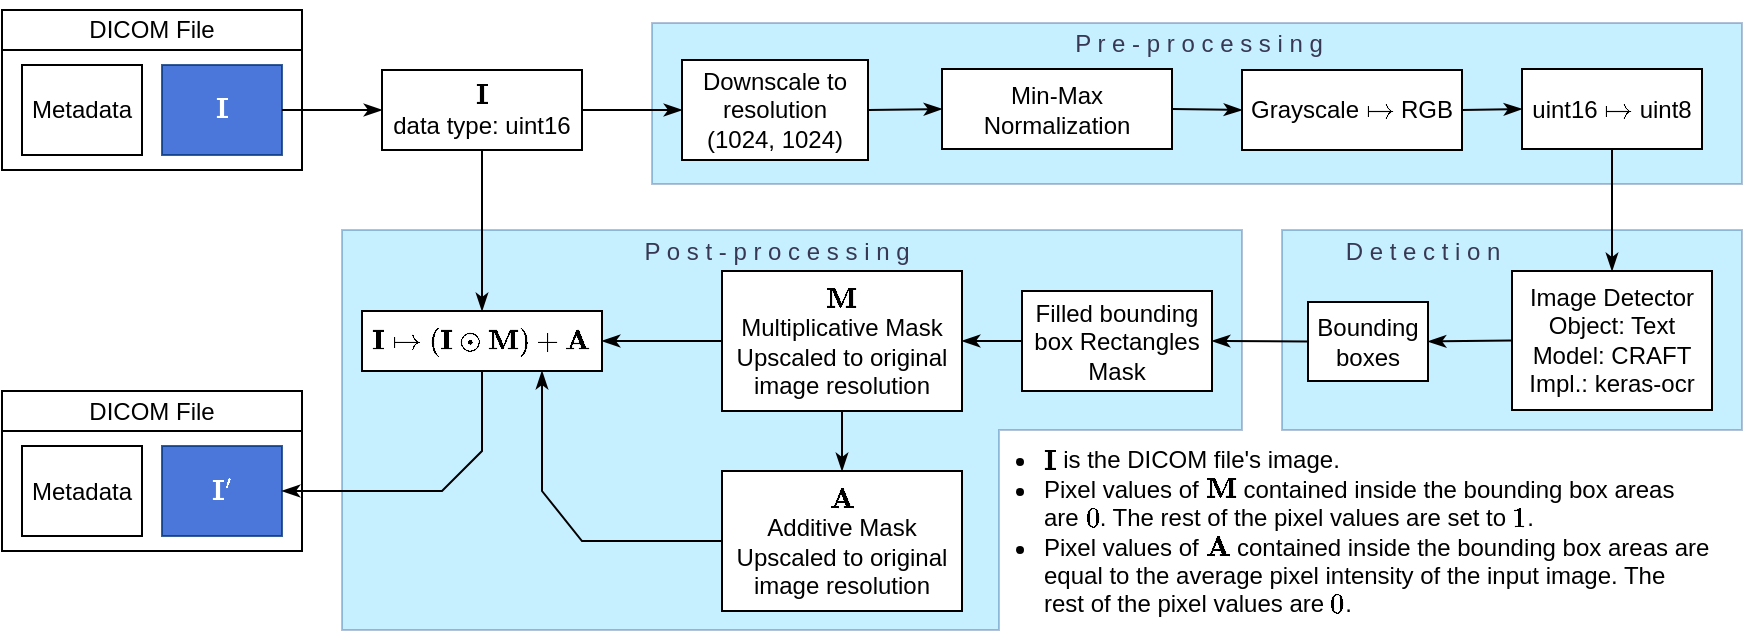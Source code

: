 <mxfile version="24.2.5" type="device">
  <diagram name="Page-1" id="B53pz77gPAQq5iHdCauW">
    <mxGraphModel dx="840" dy="517" grid="1" gridSize="10" guides="1" tooltips="1" connect="1" arrows="1" fold="1" page="1" pageScale="1" pageWidth="850" pageHeight="1100" math="1" shadow="0">
      <root>
        <mxCell id="0" />
        <mxCell id="1" parent="0" />
        <mxCell id="b8A7cw41Oro_w2s3UyP6-11" value="" style="verticalLabelPosition=bottom;verticalAlign=top;html=1;shape=mxgraph.basic.polygon;polyCoords=[[0,0.45],[0,0],[1,0],[1,0.5],[0.73,0.5],[0.73,1],[0.38,1],[0,1]];polyline=0;fillColor=#42CBFD;strokeColor=#06367D;gradientColor=none;opacity=30;" parent="1" vertex="1">
          <mxGeometry x="180" y="400" width="450" height="200" as="geometry" />
        </mxCell>
        <mxCell id="b8A7cw41Oro_w2s3UyP6-9" value="" style="rounded=0;whiteSpace=wrap;html=1;fillColor=#42CBFD;strokeColor=#06367D;opacity=30;" parent="1" vertex="1">
          <mxGeometry x="650" y="400" width="230" height="100" as="geometry" />
        </mxCell>
        <mxCell id="gjRXffhreTVsCTYlbyoW-31" value="" style="rounded=0;whiteSpace=wrap;html=1;fillColor=#42CBFD;strokeColor=#06367D;opacity=30;" parent="1" vertex="1">
          <mxGeometry x="335" y="296.5" width="545" height="80.5" as="geometry" />
        </mxCell>
        <mxCell id="gjRXffhreTVsCTYlbyoW-2" value="" style="rounded=0;whiteSpace=wrap;html=1;" parent="1" vertex="1">
          <mxGeometry x="10" y="290" width="150" height="80" as="geometry" />
        </mxCell>
        <mxCell id="gjRXffhreTVsCTYlbyoW-3" value="\( \mathbf{I} \)" style="rounded=0;whiteSpace=wrap;html=1;fillColor=#1F55D1;fontColor=#ffffff;strokeColor=#06367D;opacity=80;" parent="1" vertex="1">
          <mxGeometry x="90" y="317.5" width="60" height="45" as="geometry" />
        </mxCell>
        <mxCell id="gjRXffhreTVsCTYlbyoW-4" value="Metadata" style="rounded=0;whiteSpace=wrap;html=1;" parent="1" vertex="1">
          <mxGeometry x="20" y="317.5" width="60" height="45" as="geometry" />
        </mxCell>
        <mxCell id="gjRXffhreTVsCTYlbyoW-5" value="" style="endArrow=classicThin;html=1;rounded=0;exitX=1;exitY=0.5;exitDx=0;exitDy=0;endFill=1;entryX=0;entryY=0.5;entryDx=0;entryDy=0;" parent="1" source="gjRXffhreTVsCTYlbyoW-3" target="gjRXffhreTVsCTYlbyoW-7" edge="1">
          <mxGeometry width="50" height="50" relative="1" as="geometry">
            <mxPoint x="200" y="360" as="sourcePoint" />
            <mxPoint x="250" y="340" as="targetPoint" />
          </mxGeometry>
        </mxCell>
        <mxCell id="gjRXffhreTVsCTYlbyoW-6" value="DICOM File" style="text;html=1;strokeColor=none;fillColor=none;align=center;verticalAlign=middle;whiteSpace=wrap;rounded=0;" parent="1" vertex="1">
          <mxGeometry x="50" y="285" width="70" height="30" as="geometry" />
        </mxCell>
        <mxCell id="gjRXffhreTVsCTYlbyoW-7" value="\( \mathbf{I} \)&lt;br&gt;data type: uint16" style="rounded=0;whiteSpace=wrap;html=1;" parent="1" vertex="1">
          <mxGeometry x="200" y="320" width="100" height="40" as="geometry" />
        </mxCell>
        <mxCell id="gjRXffhreTVsCTYlbyoW-12" value="" style="endArrow=classicThin;html=1;rounded=0;exitX=1;exitY=0.5;exitDx=0;exitDy=0;endFill=1;entryX=0;entryY=0.5;entryDx=0;entryDy=0;" parent="1" source="gjRXffhreTVsCTYlbyoW-7" target="F3upc_59F93xKlea9PuA-1" edge="1">
          <mxGeometry width="50" height="50" relative="1" as="geometry">
            <mxPoint x="320" y="340" as="sourcePoint" />
            <mxPoint x="360" y="340" as="targetPoint" />
          </mxGeometry>
        </mxCell>
        <mxCell id="gjRXffhreTVsCTYlbyoW-13" value="Min-Max Normalization" style="rounded=0;whiteSpace=wrap;html=1;" parent="1" vertex="1">
          <mxGeometry x="480" y="319.5" width="115" height="40" as="geometry" />
        </mxCell>
        <mxCell id="gjRXffhreTVsCTYlbyoW-17" value="" style="endArrow=classicThin;html=1;rounded=0;exitX=1;exitY=0.5;exitDx=0;exitDy=0;endFill=1;entryX=0;entryY=0.5;entryDx=0;entryDy=0;" parent="1" source="F3upc_59F93xKlea9PuA-2" target="gjRXffhreTVsCTYlbyoW-18" edge="1">
          <mxGeometry width="50" height="50" relative="1" as="geometry">
            <mxPoint x="625" y="339.3" as="sourcePoint" />
            <mxPoint x="695" y="339.5" as="targetPoint" />
          </mxGeometry>
        </mxCell>
        <mxCell id="gjRXffhreTVsCTYlbyoW-18" value="uint16 \( \mapsto \) uint8" style="rounded=0;whiteSpace=wrap;html=1;" parent="1" vertex="1">
          <mxGeometry x="770" y="319.5" width="90" height="40" as="geometry" />
        </mxCell>
        <mxCell id="gjRXffhreTVsCTYlbyoW-19" value="Image Detector&lt;br&gt;Object: Text&lt;br&gt;Model: CRAFT&lt;br&gt;Impl.: keras-ocr" style="rounded=0;whiteSpace=wrap;html=1;" parent="1" vertex="1">
          <mxGeometry x="765" y="420.5" width="100" height="69.5" as="geometry" />
        </mxCell>
        <mxCell id="gjRXffhreTVsCTYlbyoW-21" value="Bounding boxes" style="rounded=0;whiteSpace=wrap;html=1;" parent="1" vertex="1">
          <mxGeometry x="663" y="436" width="60" height="39.5" as="geometry" />
        </mxCell>
        <mxCell id="gjRXffhreTVsCTYlbyoW-24" value="" style="endArrow=classicThin;html=1;rounded=0;exitX=0.5;exitY=1;exitDx=0;exitDy=0;endFill=1;entryX=0.5;entryY=0;entryDx=0;entryDy=0;" parent="1" source="gjRXffhreTVsCTYlbyoW-7" target="gjRXffhreTVsCTYlbyoW-25" edge="1">
          <mxGeometry width="50" height="50" relative="1" as="geometry">
            <mxPoint x="300" y="410" as="sourcePoint" />
            <mxPoint x="250" y="420" as="targetPoint" />
          </mxGeometry>
        </mxCell>
        <mxCell id="gjRXffhreTVsCTYlbyoW-25" value="\( \mathbf{I}&amp;nbsp;\mapsto (\mathbf{I}&amp;nbsp;\odot \mathbf{M}) + \mathbf{A}&lt;br&gt;&amp;nbsp; \)" style="rounded=0;whiteSpace=wrap;html=1;" parent="1" vertex="1">
          <mxGeometry x="190" y="440.5" width="120" height="30" as="geometry" />
        </mxCell>
        <mxCell id="gjRXffhreTVsCTYlbyoW-32" value="&lt;font color=&quot;#383852&quot;&gt;P r e - p r o c e s s i n g&lt;/font&gt;" style="text;html=1;align=center;verticalAlign=middle;resizable=0;points=[];autosize=1;strokeColor=none;fillColor=none;fontColor=#828282;" parent="1" vertex="1">
          <mxGeometry x="532.5" y="291.5" width="150" height="30" as="geometry" />
        </mxCell>
        <mxCell id="gjRXffhreTVsCTYlbyoW-33" value="" style="endArrow=none;html=1;rounded=0;entryX=1;entryY=0.25;entryDx=0;entryDy=0;exitX=0;exitY=0.25;exitDx=0;exitDy=0;" parent="1" source="gjRXffhreTVsCTYlbyoW-2" target="gjRXffhreTVsCTYlbyoW-2" edge="1">
          <mxGeometry width="50" height="50" relative="1" as="geometry">
            <mxPoint x="90" y="270" as="sourcePoint" />
            <mxPoint x="140" y="220" as="targetPoint" />
          </mxGeometry>
        </mxCell>
        <mxCell id="gjRXffhreTVsCTYlbyoW-34" value="" style="rounded=0;whiteSpace=wrap;html=1;" parent="1" vertex="1">
          <mxGeometry x="10" y="480.5" width="150" height="80" as="geometry" />
        </mxCell>
        <mxCell id="gjRXffhreTVsCTYlbyoW-35" value="\(&amp;nbsp;\mathbf{I}&#39; \)" style="rounded=0;whiteSpace=wrap;html=1;fillColor=#1F55D1;fontColor=#ffffff;strokeColor=#06367D;opacity=80;" parent="1" vertex="1">
          <mxGeometry x="90" y="508" width="60" height="45" as="geometry" />
        </mxCell>
        <mxCell id="gjRXffhreTVsCTYlbyoW-36" value="Metadata" style="rounded=0;whiteSpace=wrap;html=1;" parent="1" vertex="1">
          <mxGeometry x="20" y="508" width="60" height="45" as="geometry" />
        </mxCell>
        <mxCell id="gjRXffhreTVsCTYlbyoW-37" value="DICOM File" style="text;html=1;strokeColor=none;fillColor=none;align=center;verticalAlign=middle;whiteSpace=wrap;rounded=0;" parent="1" vertex="1">
          <mxGeometry x="50" y="475.5" width="70" height="30" as="geometry" />
        </mxCell>
        <mxCell id="gjRXffhreTVsCTYlbyoW-38" value="" style="endArrow=none;html=1;rounded=0;entryX=1;entryY=0.25;entryDx=0;entryDy=0;exitX=0;exitY=0.25;exitDx=0;exitDy=0;" parent="1" source="gjRXffhreTVsCTYlbyoW-34" target="gjRXffhreTVsCTYlbyoW-34" edge="1">
          <mxGeometry width="50" height="50" relative="1" as="geometry">
            <mxPoint x="90" y="460.5" as="sourcePoint" />
            <mxPoint x="140" y="410.5" as="targetPoint" />
          </mxGeometry>
        </mxCell>
        <mxCell id="gjRXffhreTVsCTYlbyoW-26" value="" style="endArrow=classicThin;html=1;rounded=0;exitX=0.5;exitY=1;exitDx=0;exitDy=0;endFill=1;" parent="1" source="gjRXffhreTVsCTYlbyoW-25" edge="1">
          <mxGeometry width="50" height="50" relative="1" as="geometry">
            <mxPoint x="249.58" y="480.5" as="sourcePoint" />
            <mxPoint x="150" y="530.5" as="targetPoint" />
            <Array as="points">
              <mxPoint x="250" y="510.5" />
              <mxPoint x="230" y="530.5" />
            </Array>
          </mxGeometry>
        </mxCell>
        <mxCell id="F3upc_59F93xKlea9PuA-1" value="Downscale to resolution&lt;br&gt;(1024, 1024)" style="rounded=0;whiteSpace=wrap;html=1;" parent="1" vertex="1">
          <mxGeometry x="350" y="315" width="93" height="50" as="geometry" />
        </mxCell>
        <mxCell id="F3upc_59F93xKlea9PuA-2" value="Grayscale \( \mapsto \)&amp;nbsp;RGB" style="rounded=0;whiteSpace=wrap;html=1;" parent="1" vertex="1">
          <mxGeometry x="630" y="320" width="110" height="40" as="geometry" />
        </mxCell>
        <mxCell id="F3upc_59F93xKlea9PuA-3" value="" style="endArrow=classicThin;html=1;rounded=0;exitX=1;exitY=0.5;exitDx=0;exitDy=0;endFill=1;entryX=0;entryY=0.5;entryDx=0;entryDy=0;" parent="1" source="gjRXffhreTVsCTYlbyoW-13" target="F3upc_59F93xKlea9PuA-2" edge="1">
          <mxGeometry width="50" height="50" relative="1" as="geometry">
            <mxPoint x="610" y="390" as="sourcePoint" />
            <mxPoint x="650" y="390" as="targetPoint" />
          </mxGeometry>
        </mxCell>
        <mxCell id="F3upc_59F93xKlea9PuA-4" value="" style="endArrow=classicThin;html=1;rounded=0;exitX=1;exitY=0.5;exitDx=0;exitDy=0;endFill=1;entryX=0;entryY=0.5;entryDx=0;entryDy=0;" parent="1" source="F3upc_59F93xKlea9PuA-1" target="gjRXffhreTVsCTYlbyoW-13" edge="1">
          <mxGeometry width="50" height="50" relative="1" as="geometry">
            <mxPoint x="465" y="400" as="sourcePoint" />
            <mxPoint x="500" y="400" as="targetPoint" />
          </mxGeometry>
        </mxCell>
        <mxCell id="F3upc_59F93xKlea9PuA-6" value="Filled bounding box Rectangles Mask" style="rounded=0;whiteSpace=wrap;html=1;" parent="1" vertex="1">
          <mxGeometry x="520" y="430.5" width="95" height="50" as="geometry" />
        </mxCell>
        <mxCell id="F3upc_59F93xKlea9PuA-7" value="\( \mathbf{M} \)&lt;br&gt;Multiplicative Mask&lt;br&gt;Upscaled to original image resolution" style="rounded=0;whiteSpace=wrap;html=1;" parent="1" vertex="1">
          <mxGeometry x="370" y="420.5" width="120" height="70" as="geometry" />
        </mxCell>
        <mxCell id="F3upc_59F93xKlea9PuA-9" value="" style="endArrow=classicThin;html=1;rounded=0;exitX=0.5;exitY=1;exitDx=0;exitDy=0;endFill=1;entryX=0.5;entryY=0;entryDx=0;entryDy=0;" parent="1" source="gjRXffhreTVsCTYlbyoW-18" target="gjRXffhreTVsCTYlbyoW-19" edge="1">
          <mxGeometry width="50" height="50" relative="1" as="geometry">
            <mxPoint x="720.0" y="407.42" as="sourcePoint" />
            <mxPoint x="670" y="472.58" as="targetPoint" />
          </mxGeometry>
        </mxCell>
        <mxCell id="F3upc_59F93xKlea9PuA-10" value="" style="endArrow=classicThin;html=1;rounded=0;exitX=0;exitY=0.5;exitDx=0;exitDy=0;endFill=1;entryX=1;entryY=0.5;entryDx=0;entryDy=0;" parent="1" source="gjRXffhreTVsCTYlbyoW-19" target="gjRXffhreTVsCTYlbyoW-21" edge="1">
          <mxGeometry width="50" height="50" relative="1" as="geometry">
            <mxPoint x="740" y="535.16" as="sourcePoint" />
            <mxPoint x="770" y="535.16" as="targetPoint" />
          </mxGeometry>
        </mxCell>
        <mxCell id="F3upc_59F93xKlea9PuA-11" value="" style="endArrow=classicThin;html=1;rounded=0;exitX=0;exitY=0.5;exitDx=0;exitDy=0;endFill=1;entryX=1;entryY=0.5;entryDx=0;entryDy=0;" parent="1" source="gjRXffhreTVsCTYlbyoW-21" target="F3upc_59F93xKlea9PuA-6" edge="1">
          <mxGeometry width="50" height="50" relative="1" as="geometry">
            <mxPoint x="592" y="505.5" as="sourcePoint" />
            <mxPoint x="547" y="505.5" as="targetPoint" />
          </mxGeometry>
        </mxCell>
        <mxCell id="F3upc_59F93xKlea9PuA-12" value="" style="endArrow=classicThin;html=1;rounded=0;exitX=0;exitY=0.5;exitDx=0;exitDy=0;endFill=1;entryX=1;entryY=0.5;entryDx=0;entryDy=0;" parent="1" source="F3upc_59F93xKlea9PuA-6" target="F3upc_59F93xKlea9PuA-7" edge="1">
          <mxGeometry width="50" height="50" relative="1" as="geometry">
            <mxPoint x="509.5" y="510.5" as="sourcePoint" />
            <mxPoint x="490" y="455.5" as="targetPoint" />
          </mxGeometry>
        </mxCell>
        <mxCell id="F3upc_59F93xKlea9PuA-13" value="" style="endArrow=classicThin;html=1;rounded=0;exitX=0;exitY=0.5;exitDx=0;exitDy=0;endFill=1;entryX=1;entryY=0.5;entryDx=0;entryDy=0;" parent="1" source="F3upc_59F93xKlea9PuA-7" target="gjRXffhreTVsCTYlbyoW-25" edge="1">
          <mxGeometry width="50" height="50" relative="1" as="geometry">
            <mxPoint x="389" y="505.5" as="sourcePoint" />
            <mxPoint x="350" y="505.5" as="targetPoint" />
          </mxGeometry>
        </mxCell>
        <mxCell id="b8A7cw41Oro_w2s3UyP6-1" value="\( \mathbf{A} \)&lt;br&gt;Additive Mask&lt;br&gt;Upscaled to original image resolution" style="rounded=0;whiteSpace=wrap;html=1;" parent="1" vertex="1">
          <mxGeometry x="370" y="520.5" width="120" height="70" as="geometry" />
        </mxCell>
        <mxCell id="b8A7cw41Oro_w2s3UyP6-2" value="" style="endArrow=classicThin;html=1;rounded=0;exitX=0.5;exitY=1;exitDx=0;exitDy=0;endFill=1;entryX=0.5;entryY=0;entryDx=0;entryDy=0;" parent="1" source="F3upc_59F93xKlea9PuA-7" target="b8A7cw41Oro_w2s3UyP6-1" edge="1">
          <mxGeometry width="50" height="50" relative="1" as="geometry">
            <mxPoint x="570" y="580.5" as="sourcePoint" />
            <mxPoint x="515" y="580.5" as="targetPoint" />
          </mxGeometry>
        </mxCell>
        <mxCell id="b8A7cw41Oro_w2s3UyP6-3" value="" style="endArrow=classicThin;html=1;rounded=0;exitX=0;exitY=0.5;exitDx=0;exitDy=0;endFill=1;entryX=0.75;entryY=1;entryDx=0;entryDy=0;" parent="1" source="b8A7cw41Oro_w2s3UyP6-1" target="gjRXffhreTVsCTYlbyoW-25" edge="1">
          <mxGeometry width="50" height="50" relative="1" as="geometry">
            <mxPoint x="335" y="555.16" as="sourcePoint" />
            <mxPoint x="280" y="510.5" as="targetPoint" />
            <Array as="points">
              <mxPoint x="300" y="555.5" />
              <mxPoint x="280" y="530.5" />
            </Array>
          </mxGeometry>
        </mxCell>
        <mxCell id="b8A7cw41Oro_w2s3UyP6-5" value="&lt;ul style=&quot;border-color: var(--border-color); text-align: left;&quot;&gt;&lt;li style=&quot;border-color: var(--border-color);&quot;&gt;\( \mathbf{I} \) is the DICOM file&#39;s image.&lt;br style=&quot;border-color: var(--border-color);&quot;&gt;&lt;/li&gt;&lt;li style=&quot;border-color: var(--border-color);&quot;&gt;Pixel values of \( \mathbf{M} \) contained inside the bounding box areas are \(0\). The rest of the pixel values are set to \(1\).&lt;/li&gt;&lt;li style=&quot;border-color: var(--border-color);&quot;&gt;Pixel values of \( \mathbf{A} \) contained inside the bounding box areas are equal to the average pixel intensity of the input image. The rest of the pixel values are \(0\).&lt;/li&gt;&lt;/ul&gt;" style="rounded=0;whiteSpace=wrap;html=1;strokeWidth=1;opacity=0;" parent="1" vertex="1">
          <mxGeometry x="490" y="520.5" width="375" height="60" as="geometry" />
        </mxCell>
        <mxCell id="b8A7cw41Oro_w2s3UyP6-12" value="&lt;font color=&quot;#383852&quot;&gt;P o s t - p r o c e s s i n g&lt;/font&gt;" style="text;html=1;align=center;verticalAlign=middle;resizable=0;points=[];autosize=1;strokeColor=none;fillColor=none;fontColor=#828282;" parent="1" vertex="1">
          <mxGeometry x="316.5" y="396" width="160" height="30" as="geometry" />
        </mxCell>
        <mxCell id="b8A7cw41Oro_w2s3UyP6-13" value="&lt;font color=&quot;#383852&quot;&gt;D e t e c t i o n&lt;/font&gt;" style="text;html=1;align=center;verticalAlign=middle;resizable=0;points=[];autosize=1;strokeColor=none;fillColor=none;fontColor=#828282;" parent="1" vertex="1">
          <mxGeometry x="670" y="396" width="100" height="30" as="geometry" />
        </mxCell>
      </root>
    </mxGraphModel>
  </diagram>
</mxfile>
